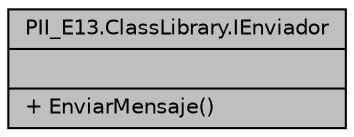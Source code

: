 digraph "PII_E13.ClassLibrary.IEnviador"
{
 // INTERACTIVE_SVG=YES
 // LATEX_PDF_SIZE
  edge [fontname="Helvetica",fontsize="10",labelfontname="Helvetica",labelfontsize="10"];
  node [fontname="Helvetica",fontsize="10",shape=record];
  Node1 [label="{PII_E13.ClassLibrary.IEnviador\n||+ EnviarMensaje()\l}",height=0.2,width=0.4,color="black", fillcolor="grey75", style="filled", fontcolor="black",tooltip="Interfaz que representa un tipo capaz de enviar un mensaje a una plataforma de mensajería...."];
}
